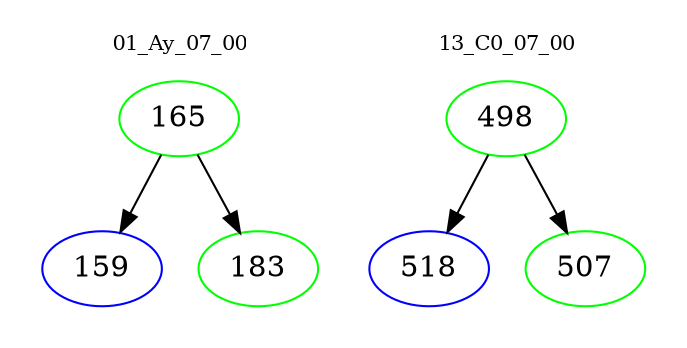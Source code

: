 digraph{
subgraph cluster_0 {
color = white
label = "01_Ay_07_00";
fontsize=10;
T0_165 [label="165", color="green"]
T0_165 -> T0_159 [color="black"]
T0_159 [label="159", color="blue"]
T0_165 -> T0_183 [color="black"]
T0_183 [label="183", color="green"]
}
subgraph cluster_1 {
color = white
label = "13_C0_07_00";
fontsize=10;
T1_498 [label="498", color="green"]
T1_498 -> T1_518 [color="black"]
T1_518 [label="518", color="blue"]
T1_498 -> T1_507 [color="black"]
T1_507 [label="507", color="green"]
}
}

